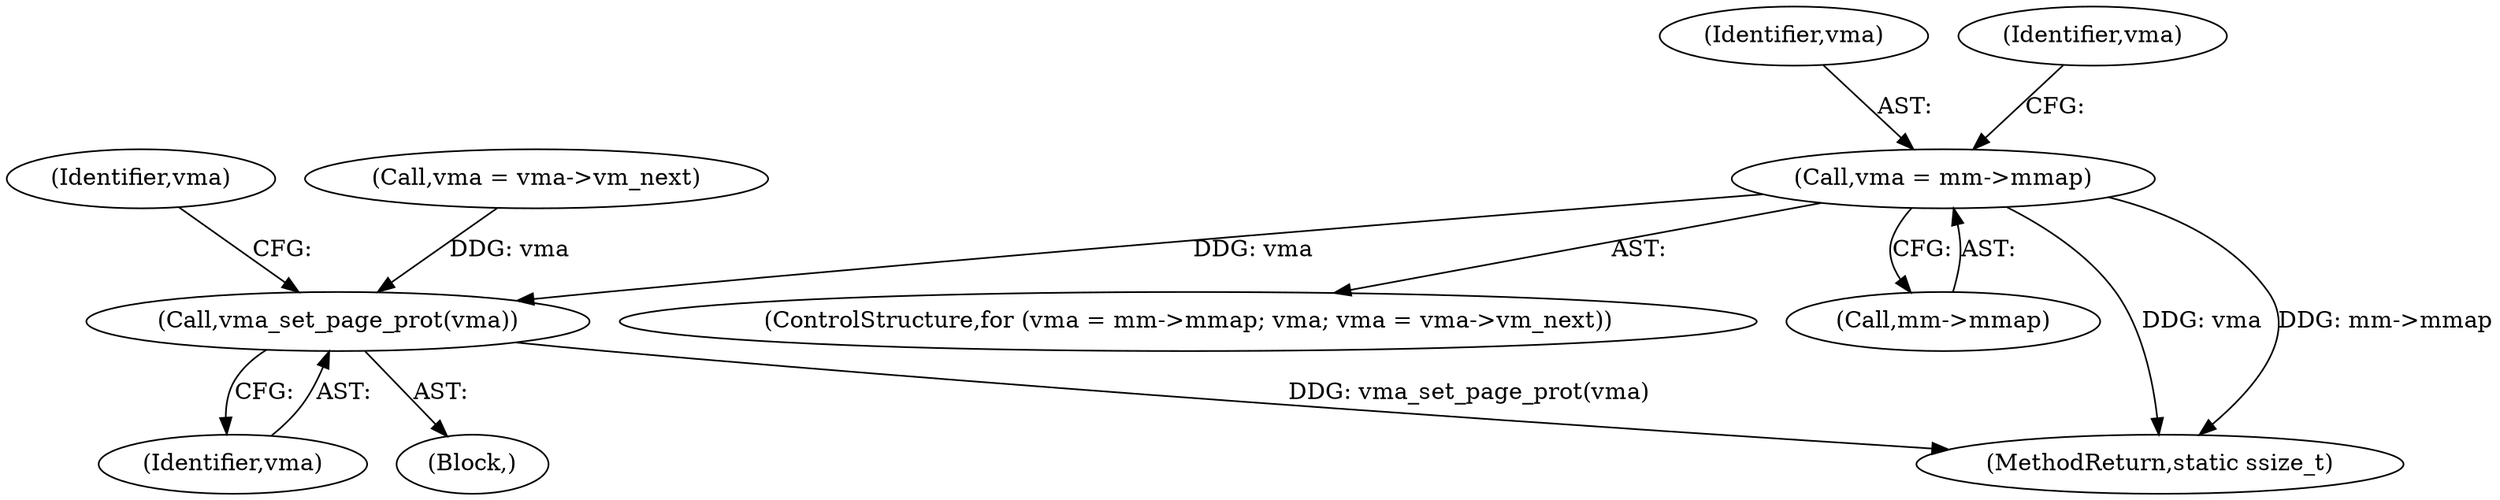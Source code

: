 digraph "0_linux_04f5866e41fb70690e28397487d8bd8eea7d712a_0@pointer" {
"1000286" [label="(Call,vma = mm->mmap)"];
"1000303" [label="(Call,vma_set_page_prot(vma))"];
"1000286" [label="(Call,vma = mm->mmap)"];
"1000287" [label="(Identifier,vma)"];
"1000303" [label="(Call,vma_set_page_prot(vma))"];
"1000304" [label="(Identifier,vma)"];
"1000285" [label="(ControlStructure,for (vma = mm->mmap; vma; vma = vma->vm_next))"];
"1000288" [label="(Call,mm->mmap)"];
"1000293" [label="(Identifier,vma)"];
"1000297" [label="(Block,)"];
"1000353" [label="(MethodReturn,static ssize_t)"];
"1000292" [label="(Call,vma = vma->vm_next)"];
"1000291" [label="(Identifier,vma)"];
"1000286" -> "1000285"  [label="AST: "];
"1000286" -> "1000288"  [label="CFG: "];
"1000287" -> "1000286"  [label="AST: "];
"1000288" -> "1000286"  [label="AST: "];
"1000291" -> "1000286"  [label="CFG: "];
"1000286" -> "1000353"  [label="DDG: vma"];
"1000286" -> "1000353"  [label="DDG: mm->mmap"];
"1000286" -> "1000303"  [label="DDG: vma"];
"1000303" -> "1000297"  [label="AST: "];
"1000303" -> "1000304"  [label="CFG: "];
"1000304" -> "1000303"  [label="AST: "];
"1000293" -> "1000303"  [label="CFG: "];
"1000303" -> "1000353"  [label="DDG: vma_set_page_prot(vma)"];
"1000292" -> "1000303"  [label="DDG: vma"];
}
